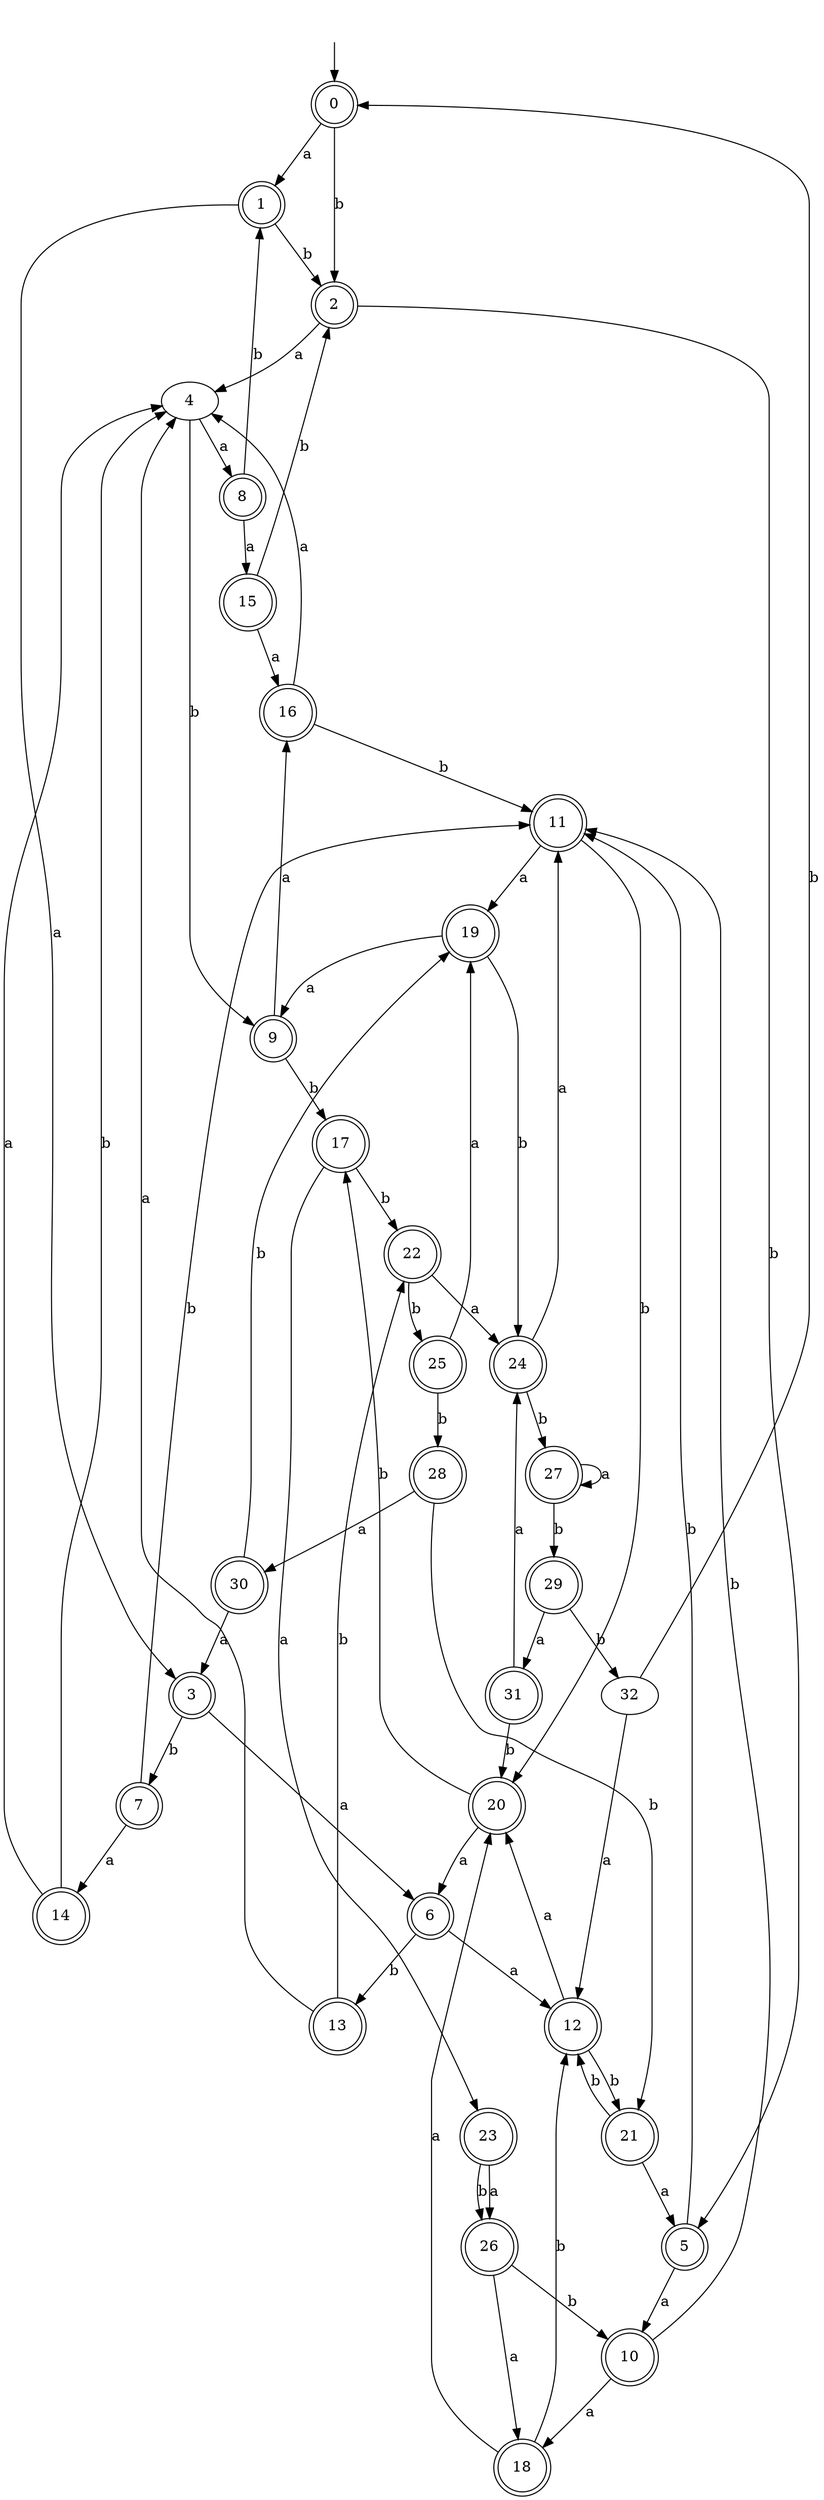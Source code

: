 digraph RandomDFA {
  __start0 [label="", shape=none];
  __start0 -> 0 [label=""];
  0 [shape=circle] [shape=doublecircle]
  0 -> 1 [label="a"]
  0 -> 2 [label="b"]
  1 [shape=doublecircle]
  1 -> 3 [label="a"]
  1 -> 2 [label="b"]
  2 [shape=doublecircle]
  2 -> 4 [label="a"]
  2 -> 5 [label="b"]
  3 [shape=doublecircle]
  3 -> 6 [label="a"]
  3 -> 7 [label="b"]
  4
  4 -> 8 [label="a"]
  4 -> 9 [label="b"]
  5 [shape=doublecircle]
  5 -> 10 [label="a"]
  5 -> 11 [label="b"]
  6 [shape=doublecircle]
  6 -> 12 [label="a"]
  6 -> 13 [label="b"]
  7 [shape=doublecircle]
  7 -> 14 [label="a"]
  7 -> 11 [label="b"]
  8 [shape=doublecircle]
  8 -> 15 [label="a"]
  8 -> 1 [label="b"]
  9 [shape=doublecircle]
  9 -> 16 [label="a"]
  9 -> 17 [label="b"]
  10 [shape=doublecircle]
  10 -> 18 [label="a"]
  10 -> 11 [label="b"]
  11 [shape=doublecircle]
  11 -> 19 [label="a"]
  11 -> 20 [label="b"]
  12 [shape=doublecircle]
  12 -> 20 [label="a"]
  12 -> 21 [label="b"]
  13 [shape=doublecircle]
  13 -> 4 [label="a"]
  13 -> 22 [label="b"]
  14 [shape=doublecircle]
  14 -> 4 [label="a"]
  14 -> 4 [label="b"]
  15 [shape=doublecircle]
  15 -> 16 [label="a"]
  15 -> 2 [label="b"]
  16 [shape=doublecircle]
  16 -> 4 [label="a"]
  16 -> 11 [label="b"]
  17 [shape=doublecircle]
  17 -> 23 [label="a"]
  17 -> 22 [label="b"]
  18 [shape=doublecircle]
  18 -> 20 [label="a"]
  18 -> 12 [label="b"]
  19 [shape=doublecircle]
  19 -> 9 [label="a"]
  19 -> 24 [label="b"]
  20 [shape=doublecircle]
  20 -> 6 [label="a"]
  20 -> 17 [label="b"]
  21 [shape=doublecircle]
  21 -> 5 [label="a"]
  21 -> 12 [label="b"]
  22 [shape=doublecircle]
  22 -> 24 [label="a"]
  22 -> 25 [label="b"]
  23 [shape=doublecircle]
  23 -> 26 [label="a"]
  23 -> 26 [label="b"]
  24 [shape=doublecircle]
  24 -> 11 [label="a"]
  24 -> 27 [label="b"]
  25 [shape=doublecircle]
  25 -> 19 [label="a"]
  25 -> 28 [label="b"]
  26 [shape=doublecircle]
  26 -> 18 [label="a"]
  26 -> 10 [label="b"]
  27 [shape=doublecircle]
  27 -> 27 [label="a"]
  27 -> 29 [label="b"]
  28 [shape=doublecircle]
  28 -> 30 [label="a"]
  28 -> 21 [label="b"]
  29 [shape=doublecircle]
  29 -> 31 [label="a"]
  29 -> 32 [label="b"]
  30 [shape=doublecircle]
  30 -> 3 [label="a"]
  30 -> 19 [label="b"]
  31 [shape=doublecircle]
  31 -> 24 [label="a"]
  31 -> 20 [label="b"]
  32
  32 -> 12 [label="a"]
  32 -> 0 [label="b"]
}
